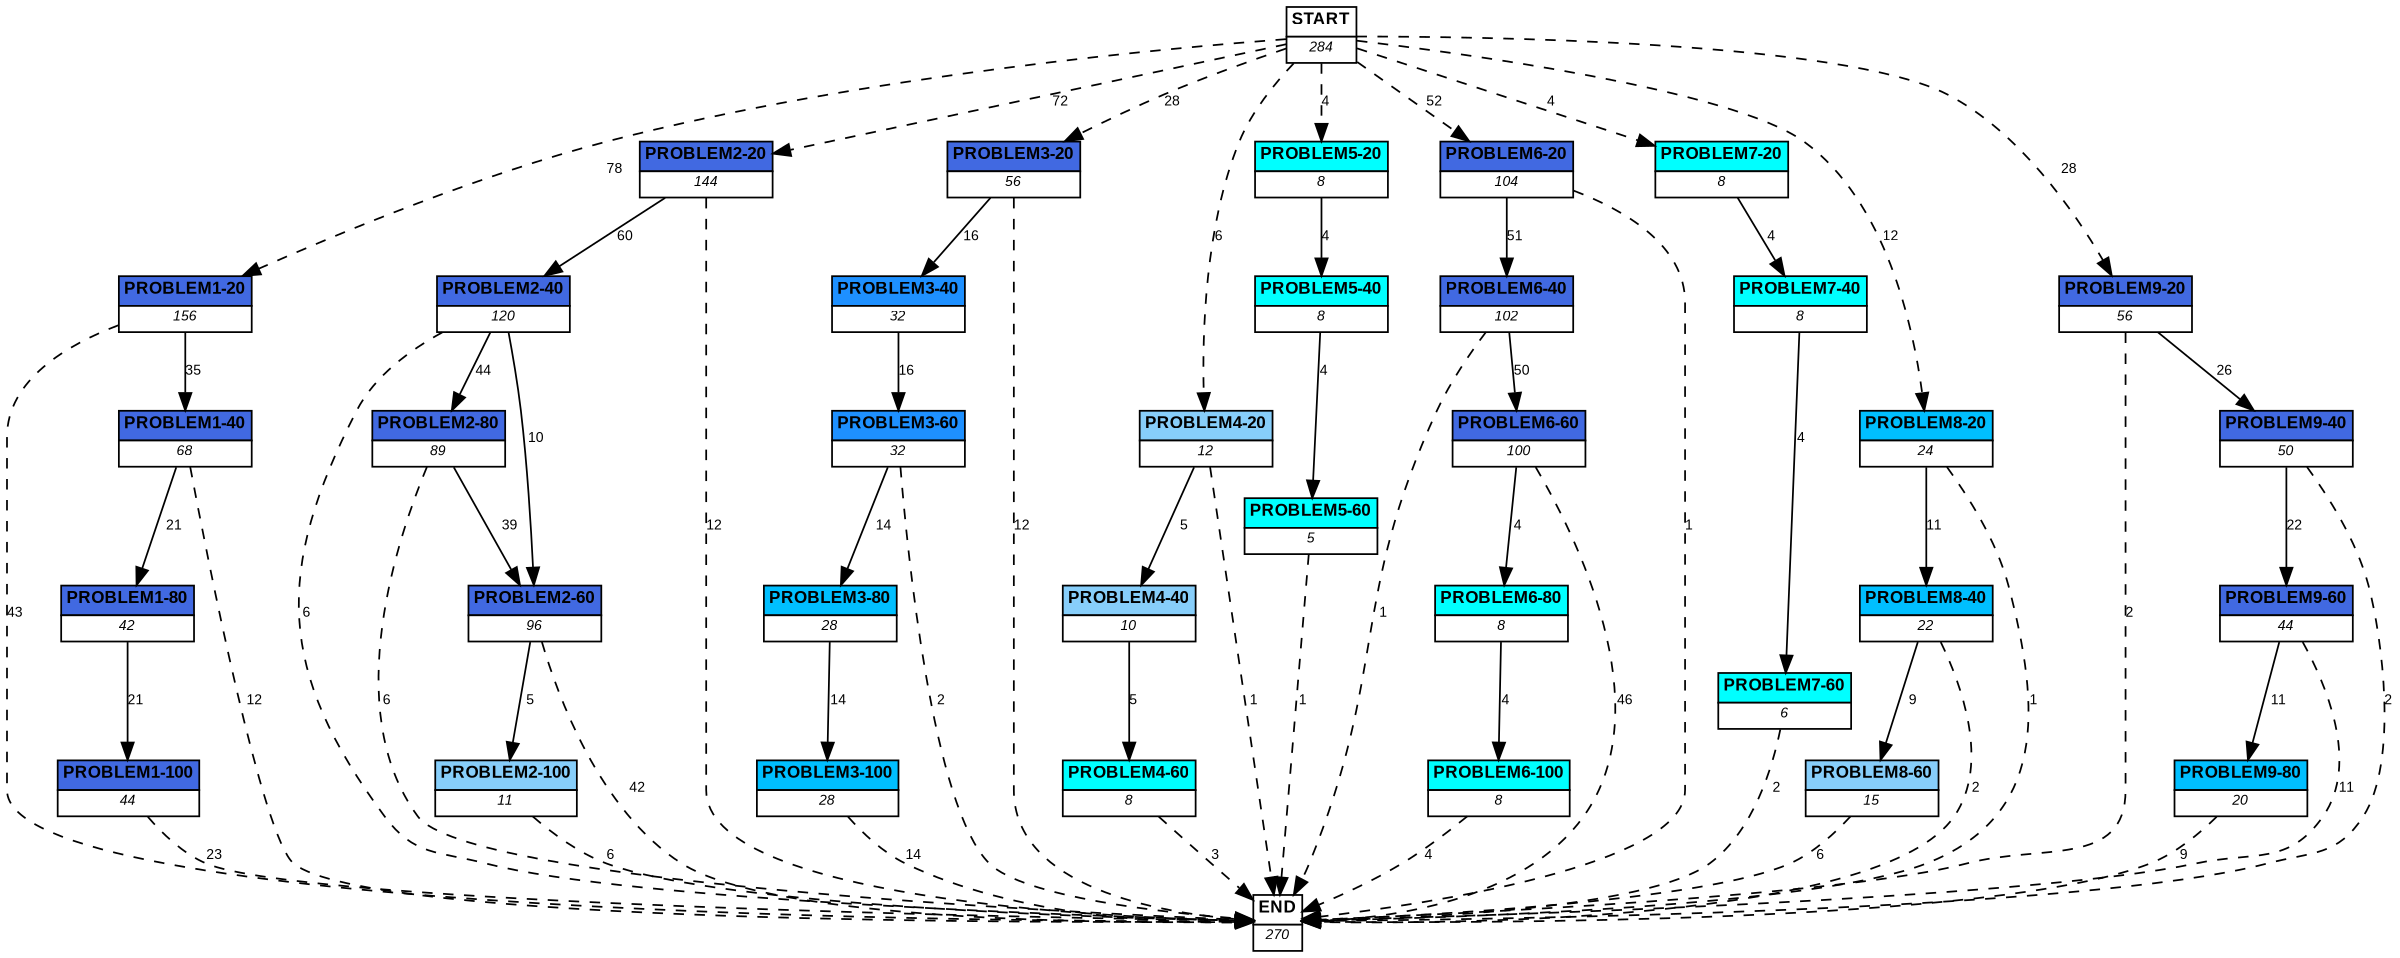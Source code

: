 digraph graphname {
	dpi = 150
	size="16,11!";
	margin = 0;
"PROBLEM1-20" [shape=plain, label=<<table border="0" cellborder="1" cellspacing="0"><tr><td bgcolor="royalblue"><FONT face="Arial" POINT-SIZE="10"><b>PROBLEM1-20</b></FONT></td></tr><tr><td bgcolor="white"><FONT face="Arial" POINT-SIZE="8"><i>156</i></FONT></td></tr></table>>]
"PROBLEM1-40" [shape=plain, label=<<table border="0" cellborder="1" cellspacing="0"><tr><td bgcolor="royalblue"><FONT face="Arial" POINT-SIZE="10"><b>PROBLEM1-40</b></FONT></td></tr><tr><td bgcolor="white"><FONT face="Arial" POINT-SIZE="8"><i>68</i></FONT></td></tr></table>>]
"PROBLEM1-80" [shape=plain, label=<<table border="0" cellborder="1" cellspacing="0"><tr><td bgcolor="royalblue"><FONT face="Arial" POINT-SIZE="10"><b>PROBLEM1-80</b></FONT></td></tr><tr><td bgcolor="white"><FONT face="Arial" POINT-SIZE="8"><i>42</i></FONT></td></tr></table>>]
"PROBLEM1-100" [shape=plain, label=<<table border="0" cellborder="1" cellspacing="0"><tr><td bgcolor="royalblue"><FONT face="Arial" POINT-SIZE="10"><b>PROBLEM1-100</b></FONT></td></tr><tr><td bgcolor="white"><FONT face="Arial" POINT-SIZE="8"><i>44</i></FONT></td></tr></table>>]
"PROBLEM2-20" [shape=plain, label=<<table border="0" cellborder="1" cellspacing="0"><tr><td bgcolor="royalblue"><FONT face="Arial" POINT-SIZE="10"><b>PROBLEM2-20</b></FONT></td></tr><tr><td bgcolor="white"><FONT face="Arial" POINT-SIZE="8"><i>144</i></FONT></td></tr></table>>]
"PROBLEM3-20" [shape=plain, label=<<table border="0" cellborder="1" cellspacing="0"><tr><td bgcolor="royalblue"><FONT face="Arial" POINT-SIZE="10"><b>PROBLEM3-20</b></FONT></td></tr><tr><td bgcolor="white"><FONT face="Arial" POINT-SIZE="8"><i>56</i></FONT></td></tr></table>>]
"PROBLEM4-20" [shape=plain, label=<<table border="0" cellborder="1" cellspacing="0"><tr><td bgcolor="lightskyblue"><FONT face="Arial" POINT-SIZE="10"><b>PROBLEM4-20</b></FONT></td></tr><tr><td bgcolor="white"><FONT face="Arial" POINT-SIZE="8"><i>12</i></FONT></td></tr></table>>]
"PROBLEM2-40" [shape=plain, label=<<table border="0" cellborder="1" cellspacing="0"><tr><td bgcolor="royalblue"><FONT face="Arial" POINT-SIZE="10"><b>PROBLEM2-40</b></FONT></td></tr><tr><td bgcolor="white"><FONT face="Arial" POINT-SIZE="8"><i>120</i></FONT></td></tr></table>>]
"PROBLEM2-80" [shape=plain, label=<<table border="0" cellborder="1" cellspacing="0"><tr><td bgcolor="royalblue"><FONT face="Arial" POINT-SIZE="10"><b>PROBLEM2-80</b></FONT></td></tr><tr><td bgcolor="white"><FONT face="Arial" POINT-SIZE="8"><i>89</i></FONT></td></tr></table>>]
"PROBLEM2-60" [shape=plain, label=<<table border="0" cellborder="1" cellspacing="0"><tr><td bgcolor="royalblue"><FONT face="Arial" POINT-SIZE="10"><b>PROBLEM2-60</b></FONT></td></tr><tr><td bgcolor="white"><FONT face="Arial" POINT-SIZE="8"><i>96</i></FONT></td></tr></table>>]
"PROBLEM3-40" [shape=plain, label=<<table border="0" cellborder="1" cellspacing="0"><tr><td bgcolor="dodgerblue"><FONT face="Arial" POINT-SIZE="10"><b>PROBLEM3-40</b></FONT></td></tr><tr><td bgcolor="white"><FONT face="Arial" POINT-SIZE="8"><i>32</i></FONT></td></tr></table>>]
"PROBLEM3-60" [shape=plain, label=<<table border="0" cellborder="1" cellspacing="0"><tr><td bgcolor="dodgerblue"><FONT face="Arial" POINT-SIZE="10"><b>PROBLEM3-60</b></FONT></td></tr><tr><td bgcolor="white"><FONT face="Arial" POINT-SIZE="8"><i>32</i></FONT></td></tr></table>>]
"PROBLEM3-80" [shape=plain, label=<<table border="0" cellborder="1" cellspacing="0"><tr><td bgcolor="deepskyblue"><FONT face="Arial" POINT-SIZE="10"><b>PROBLEM3-80</b></FONT></td></tr><tr><td bgcolor="white"><FONT face="Arial" POINT-SIZE="8"><i>28</i></FONT></td></tr></table>>]
"PROBLEM3-100" [shape=plain, label=<<table border="0" cellborder="1" cellspacing="0"><tr><td bgcolor="deepskyblue"><FONT face="Arial" POINT-SIZE="10"><b>PROBLEM3-100</b></FONT></td></tr><tr><td bgcolor="white"><FONT face="Arial" POINT-SIZE="8"><i>28</i></FONT></td></tr></table>>]
"PROBLEM4-40" [shape=plain, label=<<table border="0" cellborder="1" cellspacing="0"><tr><td bgcolor="lightskyblue"><FONT face="Arial" POINT-SIZE="10"><b>PROBLEM4-40</b></FONT></td></tr><tr><td bgcolor="white"><FONT face="Arial" POINT-SIZE="8"><i>10</i></FONT></td></tr></table>>]
"PROBLEM4-60" [shape=plain, label=<<table border="0" cellborder="1" cellspacing="0"><tr><td bgcolor="aqua"><FONT face="Arial" POINT-SIZE="10"><b>PROBLEM4-60</b></FONT></td></tr><tr><td bgcolor="white"><FONT face="Arial" POINT-SIZE="8"><i>8</i></FONT></td></tr></table>>]
"PROBLEM5-20" [shape=plain, label=<<table border="0" cellborder="1" cellspacing="0"><tr><td bgcolor="aqua"><FONT face="Arial" POINT-SIZE="10"><b>PROBLEM5-20</b></FONT></td></tr><tr><td bgcolor="white"><FONT face="Arial" POINT-SIZE="8"><i>8</i></FONT></td></tr></table>>]
"PROBLEM5-40" [shape=plain, label=<<table border="0" cellborder="1" cellspacing="0"><tr><td bgcolor="aqua"><FONT face="Arial" POINT-SIZE="10"><b>PROBLEM5-40</b></FONT></td></tr><tr><td bgcolor="white"><FONT face="Arial" POINT-SIZE="8"><i>8</i></FONT></td></tr></table>>]
"PROBLEM5-60" [shape=plain, label=<<table border="0" cellborder="1" cellspacing="0"><tr><td bgcolor="aqua"><FONT face="Arial" POINT-SIZE="10"><b>PROBLEM5-60</b></FONT></td></tr><tr><td bgcolor="white"><FONT face="Arial" POINT-SIZE="8"><i>5</i></FONT></td></tr></table>>]
"PROBLEM6-20" [shape=plain, label=<<table border="0" cellborder="1" cellspacing="0"><tr><td bgcolor="royalblue"><FONT face="Arial" POINT-SIZE="10"><b>PROBLEM6-20</b></FONT></td></tr><tr><td bgcolor="white"><FONT face="Arial" POINT-SIZE="8"><i>104</i></FONT></td></tr></table>>]
"PROBLEM6-40" [shape=plain, label=<<table border="0" cellborder="1" cellspacing="0"><tr><td bgcolor="royalblue"><FONT face="Arial" POINT-SIZE="10"><b>PROBLEM6-40</b></FONT></td></tr><tr><td bgcolor="white"><FONT face="Arial" POINT-SIZE="8"><i>102</i></FONT></td></tr></table>>]
"PROBLEM6-60" [shape=plain, label=<<table border="0" cellborder="1" cellspacing="0"><tr><td bgcolor="royalblue"><FONT face="Arial" POINT-SIZE="10"><b>PROBLEM6-60</b></FONT></td></tr><tr><td bgcolor="white"><FONT face="Arial" POINT-SIZE="8"><i>100</i></FONT></td></tr></table>>]
"PROBLEM7-20" [shape=plain, label=<<table border="0" cellborder="1" cellspacing="0"><tr><td bgcolor="aqua"><FONT face="Arial" POINT-SIZE="10"><b>PROBLEM7-20</b></FONT></td></tr><tr><td bgcolor="white"><FONT face="Arial" POINT-SIZE="8"><i>8</i></FONT></td></tr></table>>]
"PROBLEM7-40" [shape=plain, label=<<table border="0" cellborder="1" cellspacing="0"><tr><td bgcolor="aqua"><FONT face="Arial" POINT-SIZE="10"><b>PROBLEM7-40</b></FONT></td></tr><tr><td bgcolor="white"><FONT face="Arial" POINT-SIZE="8"><i>8</i></FONT></td></tr></table>>]
"PROBLEM7-60" [shape=plain, label=<<table border="0" cellborder="1" cellspacing="0"><tr><td bgcolor="aqua"><FONT face="Arial" POINT-SIZE="10"><b>PROBLEM7-60</b></FONT></td></tr><tr><td bgcolor="white"><FONT face="Arial" POINT-SIZE="8"><i>6</i></FONT></td></tr></table>>]
"PROBLEM8-20" [shape=plain, label=<<table border="0" cellborder="1" cellspacing="0"><tr><td bgcolor="deepskyblue"><FONT face="Arial" POINT-SIZE="10"><b>PROBLEM8-20</b></FONT></td></tr><tr><td bgcolor="white"><FONT face="Arial" POINT-SIZE="8"><i>24</i></FONT></td></tr></table>>]
"PROBLEM8-40" [shape=plain, label=<<table border="0" cellborder="1" cellspacing="0"><tr><td bgcolor="deepskyblue"><FONT face="Arial" POINT-SIZE="10"><b>PROBLEM8-40</b></FONT></td></tr><tr><td bgcolor="white"><FONT face="Arial" POINT-SIZE="8"><i>22</i></FONT></td></tr></table>>]
"PROBLEM8-60" [shape=plain, label=<<table border="0" cellborder="1" cellspacing="0"><tr><td bgcolor="lightskyblue"><FONT face="Arial" POINT-SIZE="10"><b>PROBLEM8-60</b></FONT></td></tr><tr><td bgcolor="white"><FONT face="Arial" POINT-SIZE="8"><i>15</i></FONT></td></tr></table>>]
"PROBLEM9-20" [shape=plain, label=<<table border="0" cellborder="1" cellspacing="0"><tr><td bgcolor="royalblue"><FONT face="Arial" POINT-SIZE="10"><b>PROBLEM9-20</b></FONT></td></tr><tr><td bgcolor="white"><FONT face="Arial" POINT-SIZE="8"><i>56</i></FONT></td></tr></table>>]
"PROBLEM9-40" [shape=plain, label=<<table border="0" cellborder="1" cellspacing="0"><tr><td bgcolor="royalblue"><FONT face="Arial" POINT-SIZE="10"><b>PROBLEM9-40</b></FONT></td></tr><tr><td bgcolor="white"><FONT face="Arial" POINT-SIZE="8"><i>50</i></FONT></td></tr></table>>]
"PROBLEM9-60" [shape=plain, label=<<table border="0" cellborder="1" cellspacing="0"><tr><td bgcolor="royalblue"><FONT face="Arial" POINT-SIZE="10"><b>PROBLEM9-60</b></FONT></td></tr><tr><td bgcolor="white"><FONT face="Arial" POINT-SIZE="8"><i>44</i></FONT></td></tr></table>>]
"PROBLEM9-80" [shape=plain, label=<<table border="0" cellborder="1" cellspacing="0"><tr><td bgcolor="deepskyblue"><FONT face="Arial" POINT-SIZE="10"><b>PROBLEM9-80</b></FONT></td></tr><tr><td bgcolor="white"><FONT face="Arial" POINT-SIZE="8"><i>20</i></FONT></td></tr></table>>]
"PROBLEM2-100" [shape=plain, label=<<table border="0" cellborder="1" cellspacing="0"><tr><td bgcolor="lightskyblue"><FONT face="Arial" POINT-SIZE="10"><b>PROBLEM2-100</b></FONT></td></tr><tr><td bgcolor="white"><FONT face="Arial" POINT-SIZE="8"><i>11</i></FONT></td></tr></table>>]
"PROBLEM6-80" [shape=plain, label=<<table border="0" cellborder="1" cellspacing="0"><tr><td bgcolor="aqua"><FONT face="Arial" POINT-SIZE="10"><b>PROBLEM6-80</b></FONT></td></tr><tr><td bgcolor="white"><FONT face="Arial" POINT-SIZE="8"><i>8</i></FONT></td></tr></table>>]
"PROBLEM6-100" [shape=plain, label=<<table border="0" cellborder="1" cellspacing="0"><tr><td bgcolor="aqua"><FONT face="Arial" POINT-SIZE="10"><b>PROBLEM6-100</b></FONT></td></tr><tr><td bgcolor="white"><FONT face="Arial" POINT-SIZE="8"><i>8</i></FONT></td></tr></table>>]
"START" [shape=plain, label=<<table border="0" cellborder="1" cellspacing="0"><tr><td bgcolor="white"><FONT face="Arial" POINT-SIZE="10"><b>START</b></FONT></td></tr><tr><td bgcolor="white"><FONT face="Arial" POINT-SIZE="8"><i>284</i></FONT></td></tr></table>>]
"END" [shape=plain, label=<<table border="0" cellborder="1" cellspacing="0"><tr><td bgcolor="white"><FONT face="Arial" POINT-SIZE="10"><b>END</b></FONT></td></tr><tr><td bgcolor="white"><FONT face="Arial" POINT-SIZE="8"><i>270</i></FONT></td></tr></table>>]
"PROBLEM1-20" -> "PROBLEM1-40" [ label ="35" labelfloat=false fontname="Arial" fontsize=8]
"PROBLEM1-20" -> "END" [ style = dashed label ="43" labelfloat=false fontname="Arial" fontsize=8]
"PROBLEM1-40" -> "PROBLEM1-80" [ label ="21" labelfloat=false fontname="Arial" fontsize=8]
"PROBLEM1-40" -> "END" [ style = dashed label ="12" labelfloat=false fontname="Arial" fontsize=8]
"PROBLEM1-80" -> "PROBLEM1-100" [ label ="21" labelfloat=false fontname="Arial" fontsize=8]
"PROBLEM1-100" -> "END" [ style = dashed label ="23" labelfloat=false fontname="Arial" fontsize=8]
"PROBLEM2-20" -> "PROBLEM2-40" [ label ="60" labelfloat=false fontname="Arial" fontsize=8]
"PROBLEM2-20" -> "END" [ style = dashed label ="12" labelfloat=false fontname="Arial" fontsize=8]
"PROBLEM3-20" -> "PROBLEM3-40" [ label ="16" labelfloat=false fontname="Arial" fontsize=8]
"PROBLEM3-20" -> "END" [ style = dashed label ="12" labelfloat=false fontname="Arial" fontsize=8]
"PROBLEM4-20" -> "PROBLEM4-40" [ label ="5" labelfloat=false fontname="Arial" fontsize=8]
"PROBLEM4-20" -> "END" [ style = dashed label ="1" labelfloat=false fontname="Arial" fontsize=8]
"PROBLEM2-40" -> "PROBLEM2-80" [ label ="44" labelfloat=false fontname="Arial" fontsize=8]
"PROBLEM2-40" -> "PROBLEM2-60" [ label ="10" labelfloat=false fontname="Arial" fontsize=8]
"PROBLEM2-40" -> "END" [ style = dashed label ="6" labelfloat=false fontname="Arial" fontsize=8]
"PROBLEM2-80" -> "PROBLEM2-60" [ label ="39" labelfloat=false fontname="Arial" fontsize=8]
"PROBLEM2-80" -> "END" [ style = dashed label ="6" labelfloat=false fontname="Arial" fontsize=8]
"PROBLEM2-60" -> "PROBLEM2-100" [ label ="5" labelfloat=false fontname="Arial" fontsize=8]
"PROBLEM2-60" -> "END" [ style = dashed label ="42" labelfloat=false fontname="Arial" fontsize=8]
"PROBLEM3-40" -> "PROBLEM3-60" [ label ="16" labelfloat=false fontname="Arial" fontsize=8]
"PROBLEM3-60" -> "PROBLEM3-80" [ label ="14" labelfloat=false fontname="Arial" fontsize=8]
"PROBLEM3-60" -> "END" [ style = dashed label ="2" labelfloat=false fontname="Arial" fontsize=8]
"PROBLEM3-80" -> "PROBLEM3-100" [ label ="14" labelfloat=false fontname="Arial" fontsize=8]
"PROBLEM3-100" -> "END" [ style = dashed label ="14" labelfloat=false fontname="Arial" fontsize=8]
"PROBLEM4-40" -> "PROBLEM4-60" [ label ="5" labelfloat=false fontname="Arial" fontsize=8]
"PROBLEM4-60" -> "END" [ style = dashed label ="3" labelfloat=false fontname="Arial" fontsize=8]
"PROBLEM5-20" -> "PROBLEM5-40" [ label ="4" labelfloat=false fontname="Arial" fontsize=8]
"PROBLEM5-40" -> "PROBLEM5-60" [ label ="4" labelfloat=false fontname="Arial" fontsize=8]
"PROBLEM5-60" -> "END" [ style = dashed label ="1" labelfloat=false fontname="Arial" fontsize=8]
"PROBLEM6-20" -> "PROBLEM6-40" [ label ="51" labelfloat=false fontname="Arial" fontsize=8]
"PROBLEM6-20" -> "END" [ style = dashed label ="1" labelfloat=false fontname="Arial" fontsize=8]
"PROBLEM6-40" -> "PROBLEM6-60" [ label ="50" labelfloat=false fontname="Arial" fontsize=8]
"PROBLEM6-40" -> "END" [ style = dashed label ="1" labelfloat=false fontname="Arial" fontsize=8]
"PROBLEM6-60" -> "PROBLEM6-80" [ label ="4" labelfloat=false fontname="Arial" fontsize=8]
"PROBLEM6-60" -> "END" [ style = dashed label ="46" labelfloat=false fontname="Arial" fontsize=8]
"PROBLEM7-20" -> "PROBLEM7-40" [ label ="4" labelfloat=false fontname="Arial" fontsize=8]
"PROBLEM7-40" -> "PROBLEM7-60" [ label ="4" labelfloat=false fontname="Arial" fontsize=8]
"PROBLEM7-60" -> "END" [ style = dashed label ="2" labelfloat=false fontname="Arial" fontsize=8]
"PROBLEM8-20" -> "PROBLEM8-40" [ label ="11" labelfloat=false fontname="Arial" fontsize=8]
"PROBLEM8-20" -> "END" [ style = dashed label ="1" labelfloat=false fontname="Arial" fontsize=8]
"PROBLEM8-40" -> "PROBLEM8-60" [ label ="9" labelfloat=false fontname="Arial" fontsize=8]
"PROBLEM8-40" -> "END" [ style = dashed label ="2" labelfloat=false fontname="Arial" fontsize=8]
"PROBLEM8-60" -> "END" [ style = dashed label ="6" labelfloat=false fontname="Arial" fontsize=8]
"PROBLEM9-20" -> "PROBLEM9-40" [ label ="26" labelfloat=false fontname="Arial" fontsize=8]
"PROBLEM9-20" -> "END" [ style = dashed label ="2" labelfloat=false fontname="Arial" fontsize=8]
"PROBLEM9-40" -> "PROBLEM9-60" [ label ="22" labelfloat=false fontname="Arial" fontsize=8]
"PROBLEM9-40" -> "END" [ style = dashed label ="2" labelfloat=false fontname="Arial" fontsize=8]
"PROBLEM9-60" -> "PROBLEM9-80" [ label ="11" labelfloat=false fontname="Arial" fontsize=8]
"PROBLEM9-60" -> "END" [ style = dashed label ="11" labelfloat=false fontname="Arial" fontsize=8]
"PROBLEM9-80" -> "END" [ style = dashed label ="9" labelfloat=false fontname="Arial" fontsize=8]
"PROBLEM2-100" -> "END" [ style = dashed label ="6" labelfloat=false fontname="Arial" fontsize=8]
"PROBLEM6-80" -> "PROBLEM6-100" [ label ="4" labelfloat=false fontname="Arial" fontsize=8]
"PROBLEM6-100" -> "END" [ style = dashed label ="4" labelfloat=false fontname="Arial" fontsize=8]
"START" -> "PROBLEM1-20" [ style = dashed label ="78" labelfloat=false fontname="Arial" fontsize=8]
"START" -> "PROBLEM2-20" [ style = dashed label ="72" labelfloat=false fontname="Arial" fontsize=8]
"START" -> "PROBLEM3-20" [ style = dashed label ="28" labelfloat=false fontname="Arial" fontsize=8]
"START" -> "PROBLEM4-20" [ style = dashed label ="6" labelfloat=false fontname="Arial" fontsize=8]
"START" -> "PROBLEM5-20" [ style = dashed label ="4" labelfloat=false fontname="Arial" fontsize=8]
"START" -> "PROBLEM6-20" [ style = dashed label ="52" labelfloat=false fontname="Arial" fontsize=8]
"START" -> "PROBLEM7-20" [ style = dashed label ="4" labelfloat=false fontname="Arial" fontsize=8]
"START" -> "PROBLEM8-20" [ style = dashed label ="12" labelfloat=false fontname="Arial" fontsize=8]
"START" -> "PROBLEM9-20" [ style = dashed label ="28" labelfloat=false fontname="Arial" fontsize=8]
}